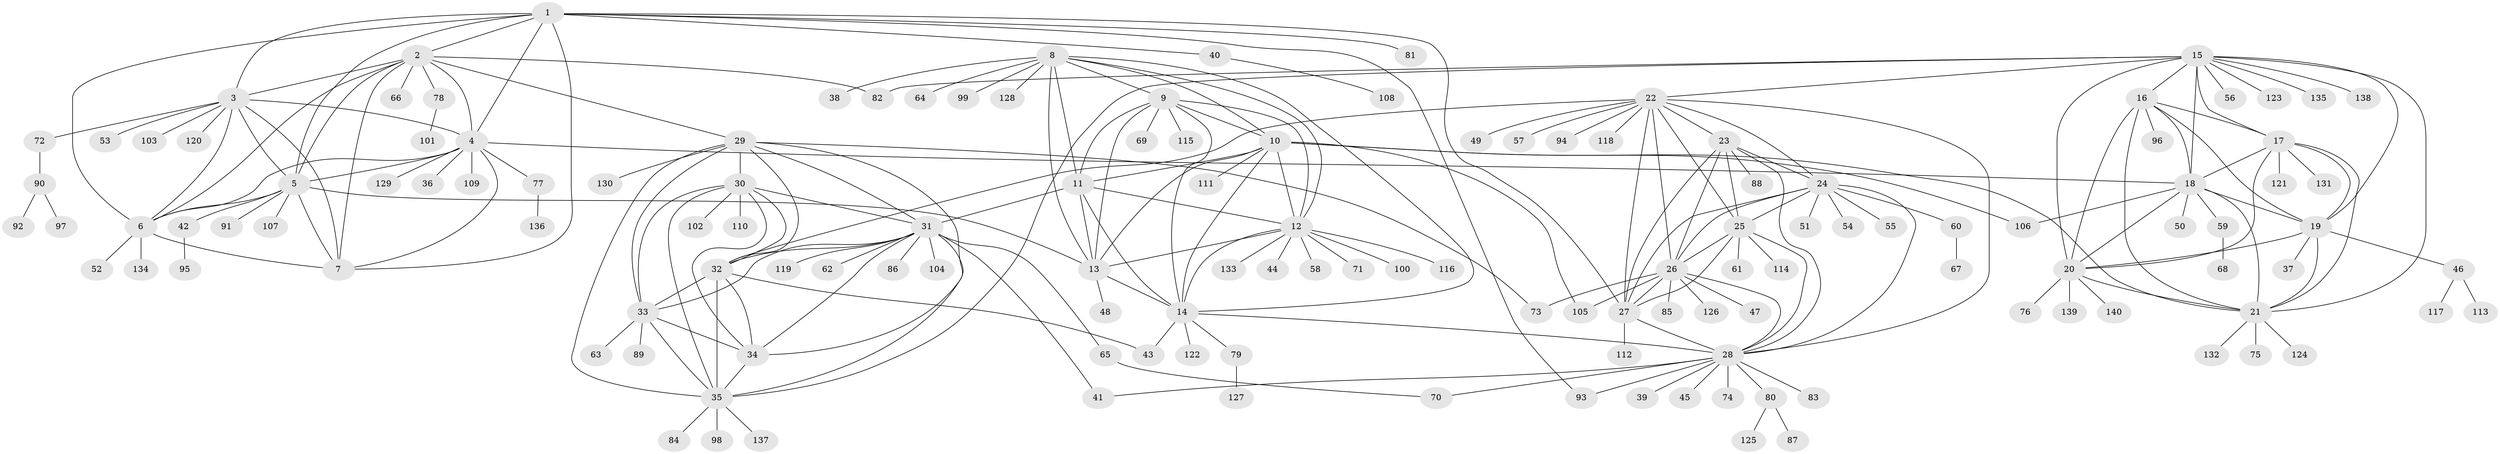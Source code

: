 // Generated by graph-tools (version 1.1) at 2025/11/02/27/25 16:11:36]
// undirected, 140 vertices, 228 edges
graph export_dot {
graph [start="1"]
  node [color=gray90,style=filled];
  1;
  2;
  3;
  4;
  5;
  6;
  7;
  8;
  9;
  10;
  11;
  12;
  13;
  14;
  15;
  16;
  17;
  18;
  19;
  20;
  21;
  22;
  23;
  24;
  25;
  26;
  27;
  28;
  29;
  30;
  31;
  32;
  33;
  34;
  35;
  36;
  37;
  38;
  39;
  40;
  41;
  42;
  43;
  44;
  45;
  46;
  47;
  48;
  49;
  50;
  51;
  52;
  53;
  54;
  55;
  56;
  57;
  58;
  59;
  60;
  61;
  62;
  63;
  64;
  65;
  66;
  67;
  68;
  69;
  70;
  71;
  72;
  73;
  74;
  75;
  76;
  77;
  78;
  79;
  80;
  81;
  82;
  83;
  84;
  85;
  86;
  87;
  88;
  89;
  90;
  91;
  92;
  93;
  94;
  95;
  96;
  97;
  98;
  99;
  100;
  101;
  102;
  103;
  104;
  105;
  106;
  107;
  108;
  109;
  110;
  111;
  112;
  113;
  114;
  115;
  116;
  117;
  118;
  119;
  120;
  121;
  122;
  123;
  124;
  125;
  126;
  127;
  128;
  129;
  130;
  131;
  132;
  133;
  134;
  135;
  136;
  137;
  138;
  139;
  140;
  1 -- 2;
  1 -- 3;
  1 -- 4;
  1 -- 5;
  1 -- 6;
  1 -- 7;
  1 -- 27;
  1 -- 40;
  1 -- 81;
  1 -- 93;
  2 -- 3;
  2 -- 4;
  2 -- 5;
  2 -- 6;
  2 -- 7;
  2 -- 29;
  2 -- 66;
  2 -- 78;
  2 -- 82;
  3 -- 4;
  3 -- 5;
  3 -- 6;
  3 -- 7;
  3 -- 53;
  3 -- 72;
  3 -- 103;
  3 -- 120;
  4 -- 5;
  4 -- 6;
  4 -- 7;
  4 -- 18;
  4 -- 36;
  4 -- 77;
  4 -- 109;
  4 -- 129;
  5 -- 6;
  5 -- 7;
  5 -- 13;
  5 -- 42;
  5 -- 91;
  5 -- 107;
  6 -- 7;
  6 -- 52;
  6 -- 134;
  8 -- 9;
  8 -- 10;
  8 -- 11;
  8 -- 12;
  8 -- 13;
  8 -- 14;
  8 -- 38;
  8 -- 64;
  8 -- 99;
  8 -- 128;
  9 -- 10;
  9 -- 11;
  9 -- 12;
  9 -- 13;
  9 -- 14;
  9 -- 69;
  9 -- 115;
  10 -- 11;
  10 -- 12;
  10 -- 13;
  10 -- 14;
  10 -- 21;
  10 -- 105;
  10 -- 106;
  10 -- 111;
  11 -- 12;
  11 -- 13;
  11 -- 14;
  11 -- 31;
  12 -- 13;
  12 -- 14;
  12 -- 44;
  12 -- 58;
  12 -- 71;
  12 -- 100;
  12 -- 116;
  12 -- 133;
  13 -- 14;
  13 -- 48;
  14 -- 28;
  14 -- 43;
  14 -- 79;
  14 -- 122;
  15 -- 16;
  15 -- 17;
  15 -- 18;
  15 -- 19;
  15 -- 20;
  15 -- 21;
  15 -- 22;
  15 -- 35;
  15 -- 56;
  15 -- 82;
  15 -- 123;
  15 -- 135;
  15 -- 138;
  16 -- 17;
  16 -- 18;
  16 -- 19;
  16 -- 20;
  16 -- 21;
  16 -- 96;
  17 -- 18;
  17 -- 19;
  17 -- 20;
  17 -- 21;
  17 -- 121;
  17 -- 131;
  18 -- 19;
  18 -- 20;
  18 -- 21;
  18 -- 50;
  18 -- 59;
  18 -- 106;
  19 -- 20;
  19 -- 21;
  19 -- 37;
  19 -- 46;
  20 -- 21;
  20 -- 76;
  20 -- 139;
  20 -- 140;
  21 -- 75;
  21 -- 124;
  21 -- 132;
  22 -- 23;
  22 -- 24;
  22 -- 25;
  22 -- 26;
  22 -- 27;
  22 -- 28;
  22 -- 32;
  22 -- 49;
  22 -- 57;
  22 -- 94;
  22 -- 118;
  23 -- 24;
  23 -- 25;
  23 -- 26;
  23 -- 27;
  23 -- 28;
  23 -- 88;
  24 -- 25;
  24 -- 26;
  24 -- 27;
  24 -- 28;
  24 -- 51;
  24 -- 54;
  24 -- 55;
  24 -- 60;
  25 -- 26;
  25 -- 27;
  25 -- 28;
  25 -- 61;
  25 -- 114;
  26 -- 27;
  26 -- 28;
  26 -- 47;
  26 -- 73;
  26 -- 85;
  26 -- 105;
  26 -- 126;
  27 -- 28;
  27 -- 112;
  28 -- 39;
  28 -- 41;
  28 -- 45;
  28 -- 70;
  28 -- 74;
  28 -- 80;
  28 -- 83;
  28 -- 93;
  29 -- 30;
  29 -- 31;
  29 -- 32;
  29 -- 33;
  29 -- 34;
  29 -- 35;
  29 -- 73;
  29 -- 130;
  30 -- 31;
  30 -- 32;
  30 -- 33;
  30 -- 34;
  30 -- 35;
  30 -- 102;
  30 -- 110;
  31 -- 32;
  31 -- 33;
  31 -- 34;
  31 -- 35;
  31 -- 41;
  31 -- 62;
  31 -- 65;
  31 -- 86;
  31 -- 104;
  31 -- 119;
  32 -- 33;
  32 -- 34;
  32 -- 35;
  32 -- 43;
  33 -- 34;
  33 -- 35;
  33 -- 63;
  33 -- 89;
  34 -- 35;
  35 -- 84;
  35 -- 98;
  35 -- 137;
  40 -- 108;
  42 -- 95;
  46 -- 113;
  46 -- 117;
  59 -- 68;
  60 -- 67;
  65 -- 70;
  72 -- 90;
  77 -- 136;
  78 -- 101;
  79 -- 127;
  80 -- 87;
  80 -- 125;
  90 -- 92;
  90 -- 97;
}
